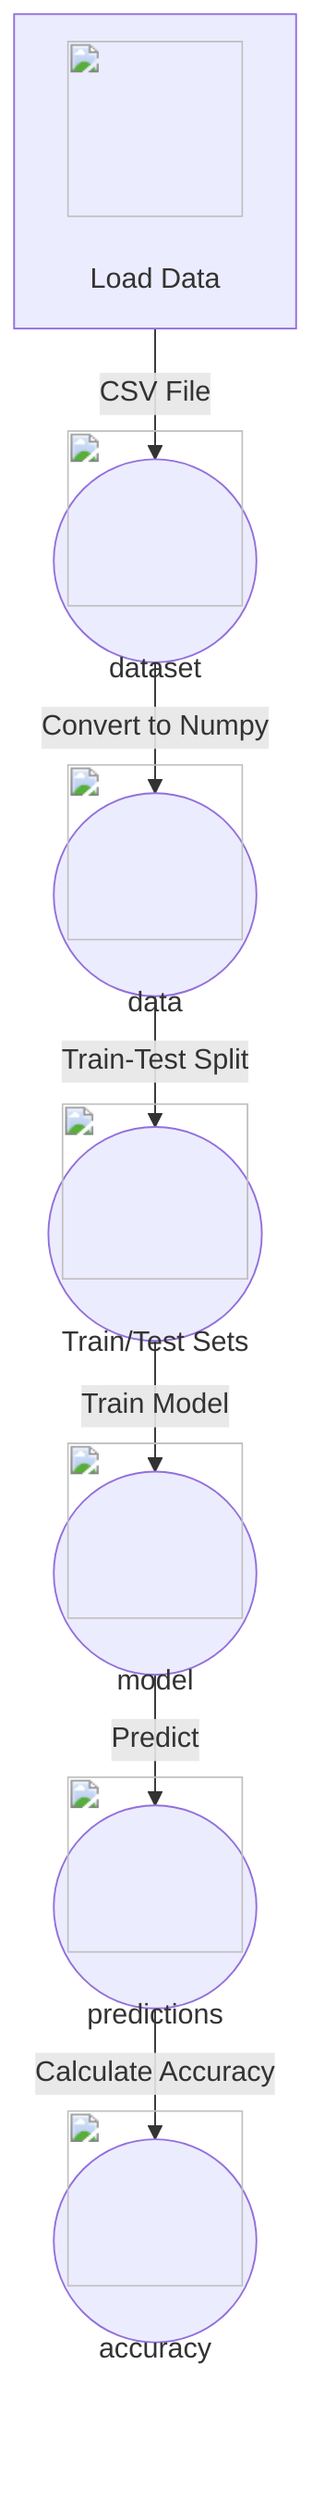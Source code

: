 flowchart TD
    A["<img src='icons/file.svg' width=100 height=100/> <br/> Load Data"] -->|"CSV File"| B(("<img src='icons/table.svg' width=100 height=100/> <br/> dataset"))
    B -->|"Convert to Numpy"| C(("<img src='icons/brain.svg' width=100 height=100/> <br/> data"))
    C -->|"Train-Test Split"| D(("<img src='icons/database.svg' width=100 height=100/> <br/> Train/Test Sets"))
    D -->|"Train Model"| E(("<img src='icons/column_split.svg' width=100 height=100/> <br/> model"))
    E -->|"Predict"| F(("<img src='icons/database.svg' width=100 height=100/> <br/> predictions"))
    F -->|"Calculate Accuracy"| G(("<img src='icons/column_split.svg' width=100 height=100/> <br/> accuracy"))